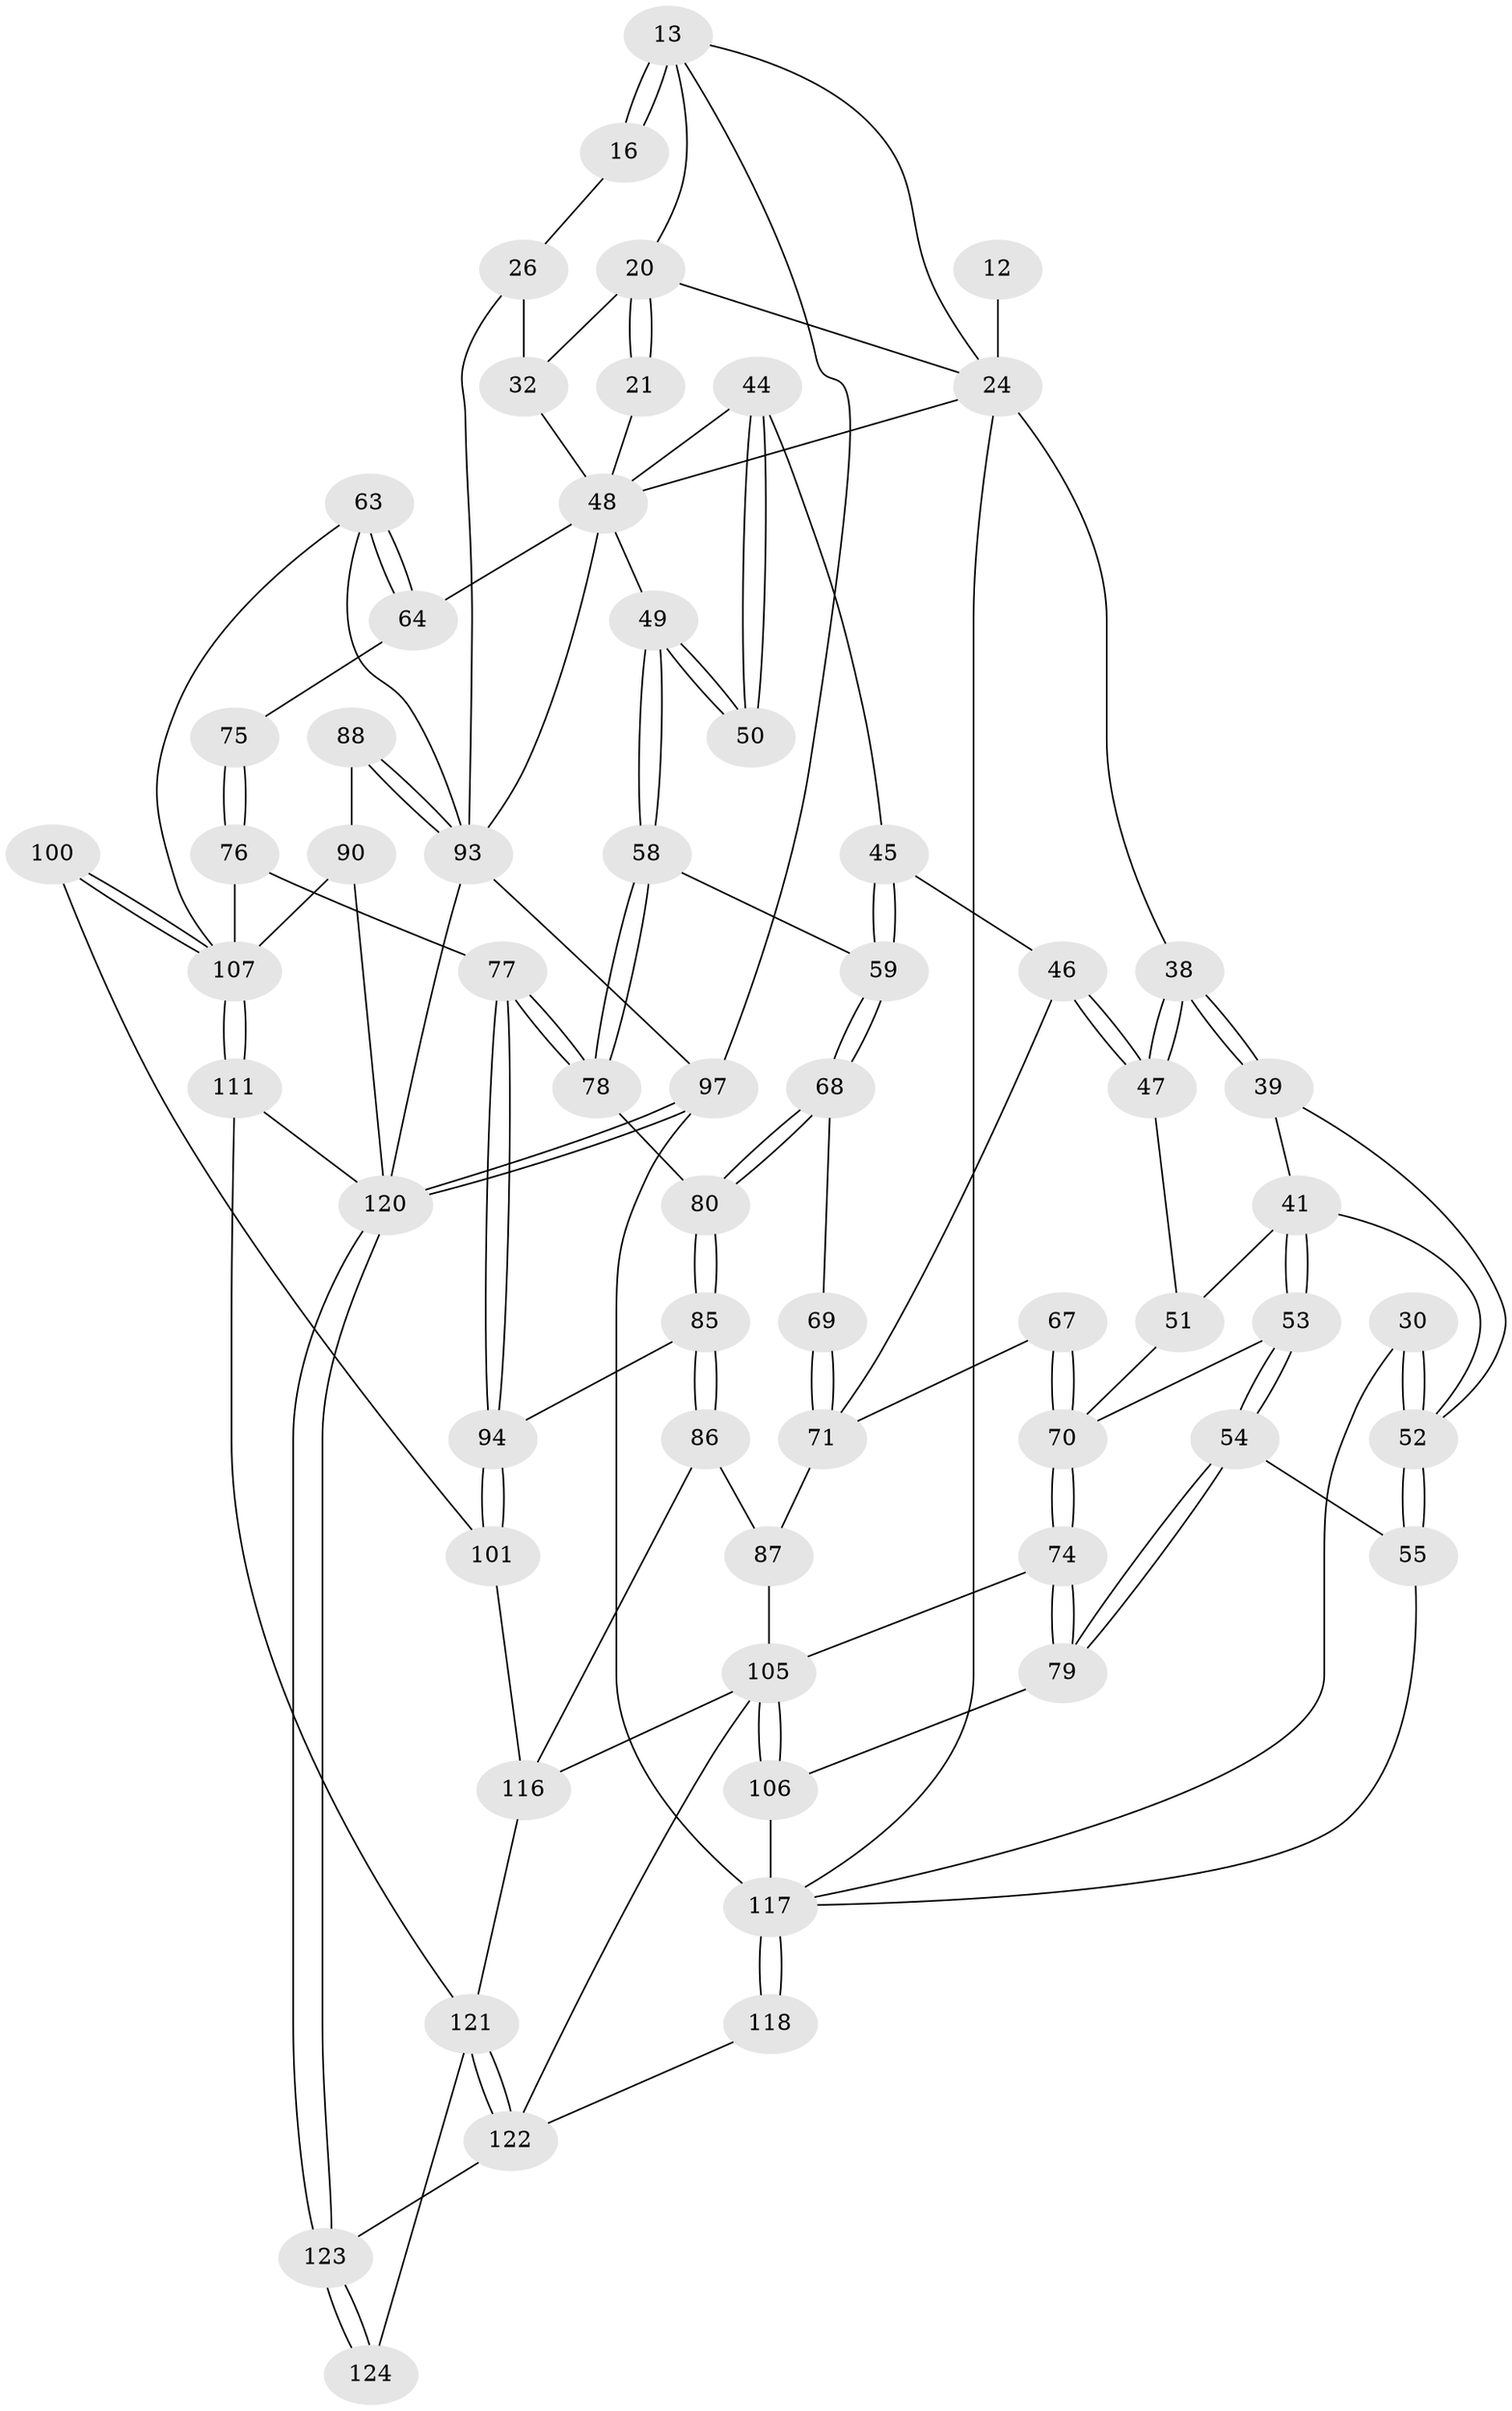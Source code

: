 // original degree distribution, {3: 0.016129032258064516, 4: 0.24193548387096775, 6: 0.22580645161290322, 5: 0.5161290322580645}
// Generated by graph-tools (version 1.1) at 2025/59/03/09/25 04:59:52]
// undirected, 62 vertices, 138 edges
graph export_dot {
graph [start="1"]
  node [color=gray90,style=filled];
  12 [pos="+0.3362644880902118+0.0480023609709328"];
  13 [pos="+0.793475691606035+0",super="+3"];
  16 [pos="+0.8740727024429777+0.11054110131382"];
  20 [pos="+0.7718920639301732+0.17954344395614885",super="+14+15"];
  21 [pos="+0.6664609867022694+0.1856470252595912"];
  24 [pos="+0.42491049059640734+0.24332460150654842",super="+11+10+17"];
  26 [pos="+0.9506561773967029+0.1688927744684453",super="+18"];
  30 [pos="+0+0"];
  32 [pos="+0.8079737726683127+0.23225455652568133",super="+19"];
  38 [pos="+0.33017351700672154+0.353135061378014",super="+31+27"];
  39 [pos="+0.17945297674176497+0.3055783630517636",super="+28"];
  41 [pos="+0.05037387571716082+0.39062715800126463",super="+40"];
  44 [pos="+0.45772331200606914+0.46758730516972125",super="+43"];
  45 [pos="+0.39753269881888037+0.4601911683561965"];
  46 [pos="+0.3389991295518029+0.43117301037924427"];
  47 [pos="+0.3217936713869544+0.40880887215774137"];
  48 [pos="+0.5697218973864994+0.5072578600172395",super="+35"];
  49 [pos="+0.5544797988370818+0.5097579963484484"];
  50 [pos="+0.5327955465406206+0.496846528976718"];
  51 [pos="+0.2413628187436497+0.45358472385498205"];
  52 [pos="+0+0.40203814275393507",super="+42+29"];
  53 [pos="+0.11412192331949682+0.5158468580305945"];
  54 [pos="+0.09585048699180151+0.5406118387198948"];
  55 [pos="+0+0.5003557882986422"];
  58 [pos="+0.5195255134830351+0.5501000246489327"];
  59 [pos="+0.4373826527165592+0.5725659776824901"];
  63 [pos="+0.7332130047316141+0.5672696211176849"];
  64 [pos="+0.729836407708371+0.5567352621926257",super="+61"];
  67 [pos="+0.26697300058668655+0.5731078723914595"];
  68 [pos="+0.40998697610504276+0.6063109938537856"];
  69 [pos="+0.4018236279677278+0.6091226915152477"];
  70 [pos="+0.23841822417733194+0.6502563362379804",super="+57+56"];
  71 [pos="+0.3547926643219452+0.6477033588931179",super="+66+65"];
  74 [pos="+0.2398845033348777+0.67008647783271"];
  75 [pos="+0.5981585157485345+0.5329630182964112"];
  76 [pos="+0.6138883422820007+0.6666648866129641"];
  77 [pos="+0.5900201513550578+0.6756271809734516"];
  78 [pos="+0.5116544309872257+0.6198398806782256"];
  79 [pos="+0.08288334907775619+0.6410258560340101"];
  80 [pos="+0.47899292516586134+0.6483223490044617"];
  85 [pos="+0.48044259810511314+0.7229811112934116"];
  86 [pos="+0.47526621326034274+0.7285754769265687"];
  87 [pos="+0.3730648402592136+0.675284246293541",super="+72"];
  88 [pos="+0.8143956257067549+0.6418784885471795"];
  90 [pos="+0.8035554506050452+0.7071929103393888",super="+89"];
  93 [pos="+1+0.5740444233314974",super="+92+62"];
  94 [pos="+0.5607811043544757+0.703679426880391"];
  97 [pos="+1+1",super="+4"];
  100 [pos="+0.6690053164097456+0.8103441652226662"];
  101 [pos="+0.592403229270491+0.8287799853408799"];
  105 [pos="+0.24969019737069936+0.9012284586379765",super="+104+103+102+73"];
  106 [pos="+0.16098675432857212+0.8374057938106529",super="+95"];
  107 [pos="+0.6922061540307937+0.8184987602442172",super="+91+83+84"];
  111 [pos="+0.7358273352971905+0.8747161392061109"];
  116 [pos="+0.5516964930277326+0.8848857049203825",super="+112+113"];
  117 [pos="+0.03956312715063483+0.8063297619239503",super="+96+82"];
  118 [pos="+0+1"];
  120 [pos="+1+1",super="+110+109+108"];
  121 [pos="+0.554729691068006+0.9572268784983948",super="+115+114"];
  122 [pos="+0.4786474862220867+1",super="+119"];
  123 [pos="+0.7533755852428554+1"];
  124 [pos="+0.7079931011369188+0.9632299307228235"];
  12 -- 24 [weight=3];
  13 -- 16 [weight=2];
  13 -- 16;
  13 -- 97;
  13 -- 20;
  13 -- 24;
  16 -- 26;
  20 -- 21 [weight=2];
  20 -- 21;
  20 -- 24;
  20 -- 32;
  21 -- 48;
  24 -- 38 [weight=2];
  24 -- 117;
  24 -- 48;
  26 -- 32 [weight=2];
  26 -- 93;
  30 -- 52 [weight=2];
  30 -- 52;
  30 -- 117;
  32 -- 48;
  38 -- 39 [weight=2];
  38 -- 39;
  38 -- 47;
  38 -- 47;
  39 -- 52;
  39 -- 41;
  41 -- 53;
  41 -- 53;
  41 -- 52;
  41 -- 51;
  44 -- 45;
  44 -- 50 [weight=2];
  44 -- 50;
  44 -- 48;
  45 -- 46;
  45 -- 59;
  45 -- 59;
  46 -- 47;
  46 -- 47;
  46 -- 71;
  47 -- 51;
  48 -- 49;
  48 -- 64 [weight=2];
  48 -- 93;
  49 -- 50;
  49 -- 50;
  49 -- 58;
  49 -- 58;
  51 -- 70;
  52 -- 55;
  52 -- 55;
  53 -- 54;
  53 -- 54;
  53 -- 70;
  54 -- 55;
  54 -- 79;
  54 -- 79;
  55 -- 117;
  58 -- 59;
  58 -- 78;
  58 -- 78;
  59 -- 68;
  59 -- 68;
  63 -- 64;
  63 -- 64;
  63 -- 107;
  63 -- 93;
  64 -- 75 [weight=2];
  67 -- 70 [weight=2];
  67 -- 70;
  67 -- 71;
  68 -- 69;
  68 -- 80;
  68 -- 80;
  69 -- 71 [weight=2];
  69 -- 71;
  70 -- 74;
  70 -- 74;
  71 -- 87;
  74 -- 79;
  74 -- 79;
  74 -- 105;
  75 -- 76;
  75 -- 76;
  76 -- 77;
  76 -- 107;
  77 -- 78;
  77 -- 78;
  77 -- 94;
  77 -- 94;
  78 -- 80;
  79 -- 106;
  80 -- 85;
  80 -- 85;
  85 -- 86;
  85 -- 86;
  85 -- 94;
  86 -- 87;
  86 -- 116;
  87 -- 105 [weight=2];
  88 -- 93 [weight=2];
  88 -- 93;
  88 -- 90;
  90 -- 107;
  90 -- 120 [weight=2];
  93 -- 120 [weight=2];
  93 -- 97;
  94 -- 101;
  94 -- 101;
  97 -- 120 [weight=2];
  97 -- 120;
  97 -- 117 [weight=2];
  100 -- 101;
  100 -- 107 [weight=2];
  100 -- 107;
  101 -- 116;
  105 -- 106;
  105 -- 106;
  105 -- 116 [weight=2];
  105 -- 122;
  106 -- 117 [weight=2];
  107 -- 111;
  107 -- 111;
  111 -- 120;
  111 -- 121;
  116 -- 121;
  117 -- 118 [weight=2];
  117 -- 118;
  118 -- 122;
  120 -- 123;
  120 -- 123;
  121 -- 122;
  121 -- 122;
  121 -- 124 [weight=2];
  122 -- 123;
  123 -- 124;
  123 -- 124;
}

